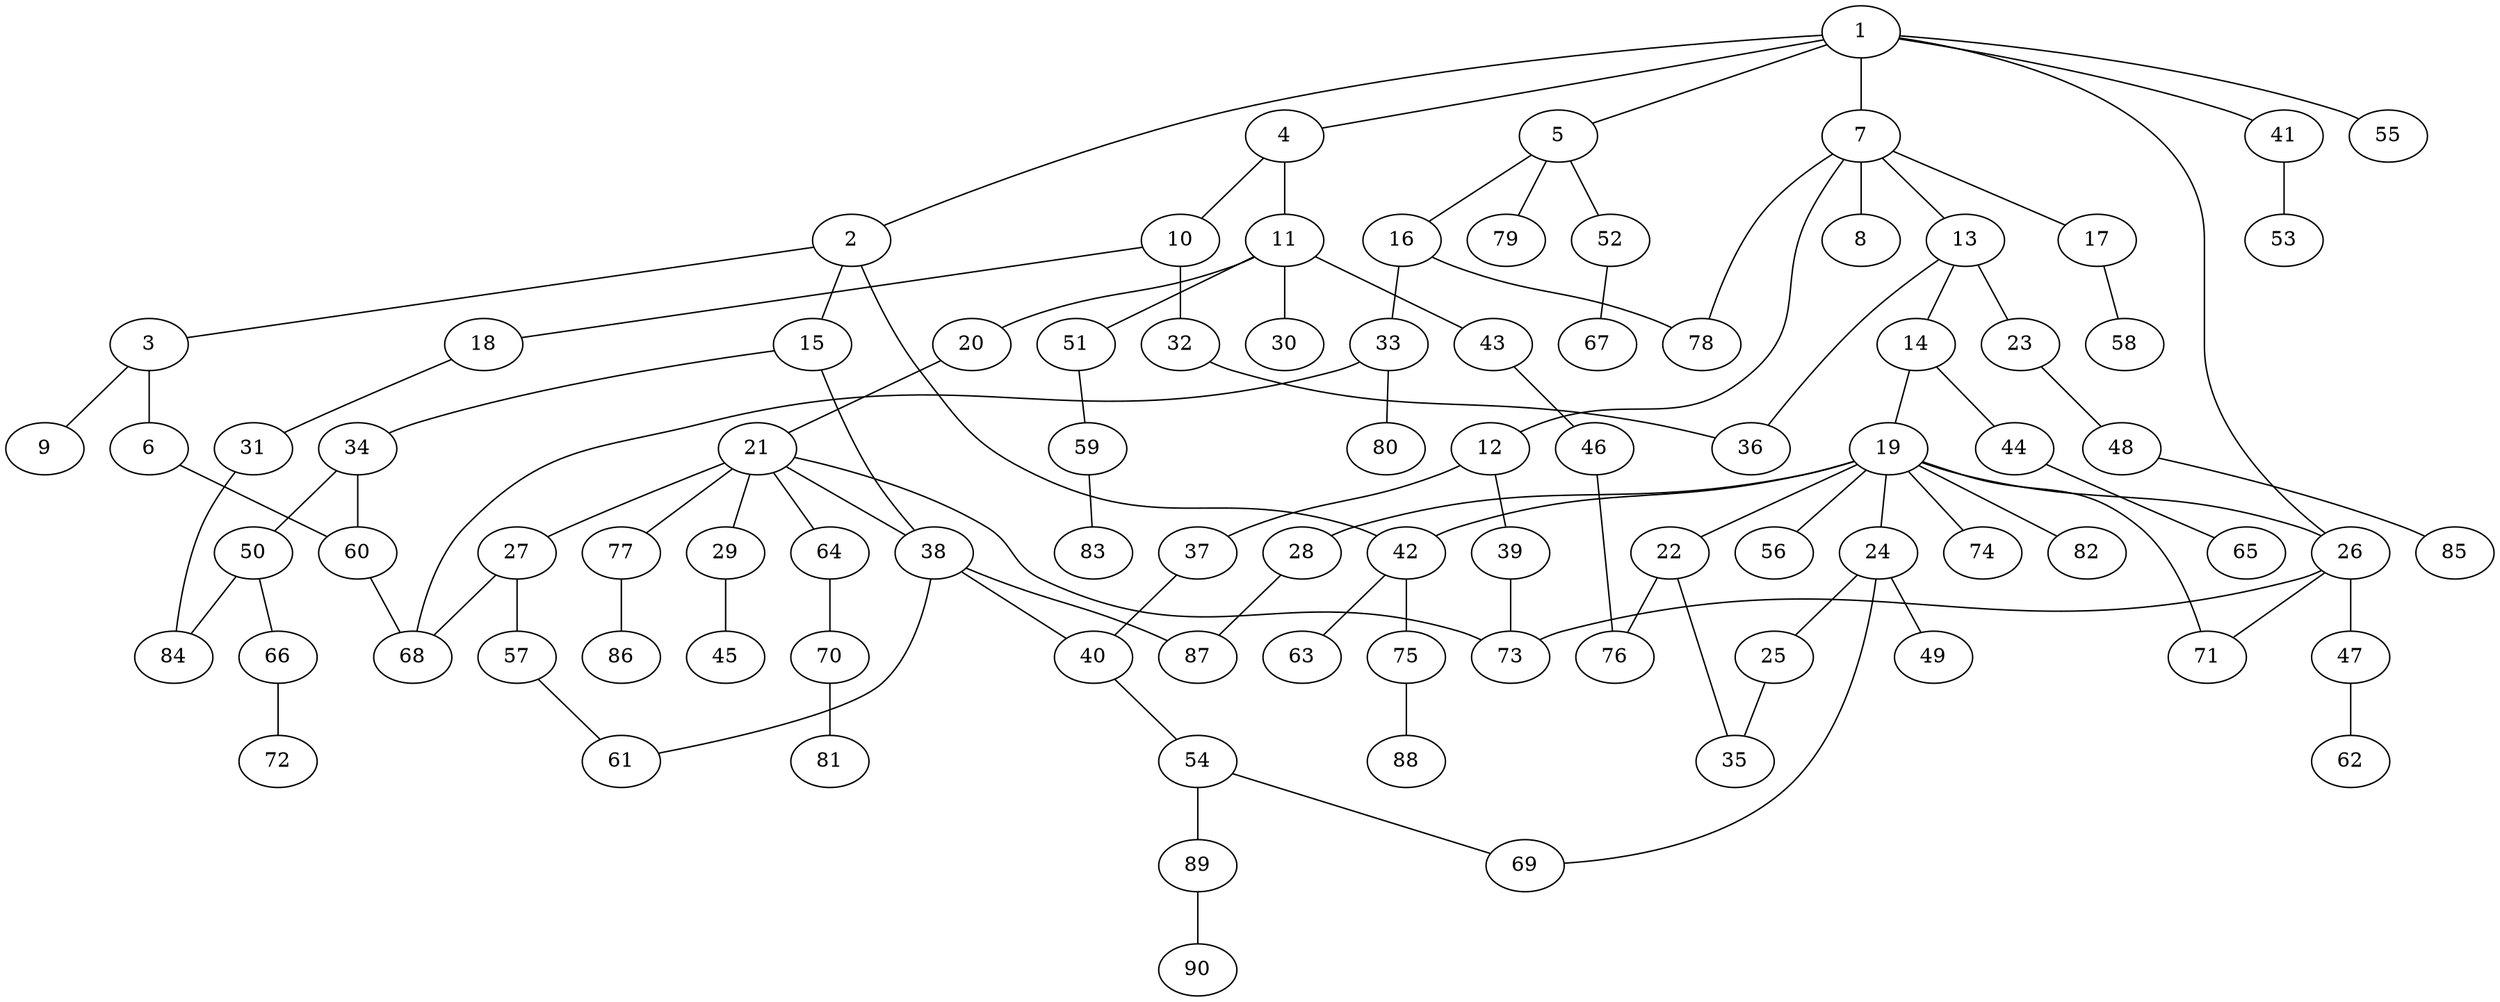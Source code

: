 graph graphname {1--2
1--4
1--5
1--7
1--26
1--41
1--55
2--3
2--15
2--42
3--6
3--9
4--10
4--11
5--16
5--52
5--79
6--60
7--8
7--12
7--13
7--17
7--78
10--18
10--32
11--20
11--30
11--43
11--51
12--37
12--39
13--14
13--23
13--36
14--19
14--44
15--34
15--38
16--33
16--78
17--58
18--31
19--22
19--24
19--26
19--28
19--42
19--56
19--71
19--74
19--82
20--21
21--27
21--29
21--38
21--64
21--73
21--77
22--35
22--76
23--48
24--25
24--49
24--69
25--35
26--47
26--71
26--73
27--57
27--68
28--87
29--45
31--84
32--36
33--68
33--80
34--50
34--60
37--40
38--40
38--61
38--87
39--73
40--54
41--53
42--63
42--75
43--46
44--65
46--76
47--62
48--85
50--66
50--84
51--59
52--67
54--69
54--89
57--61
59--83
60--68
64--70
66--72
70--81
75--88
77--86
89--90
}